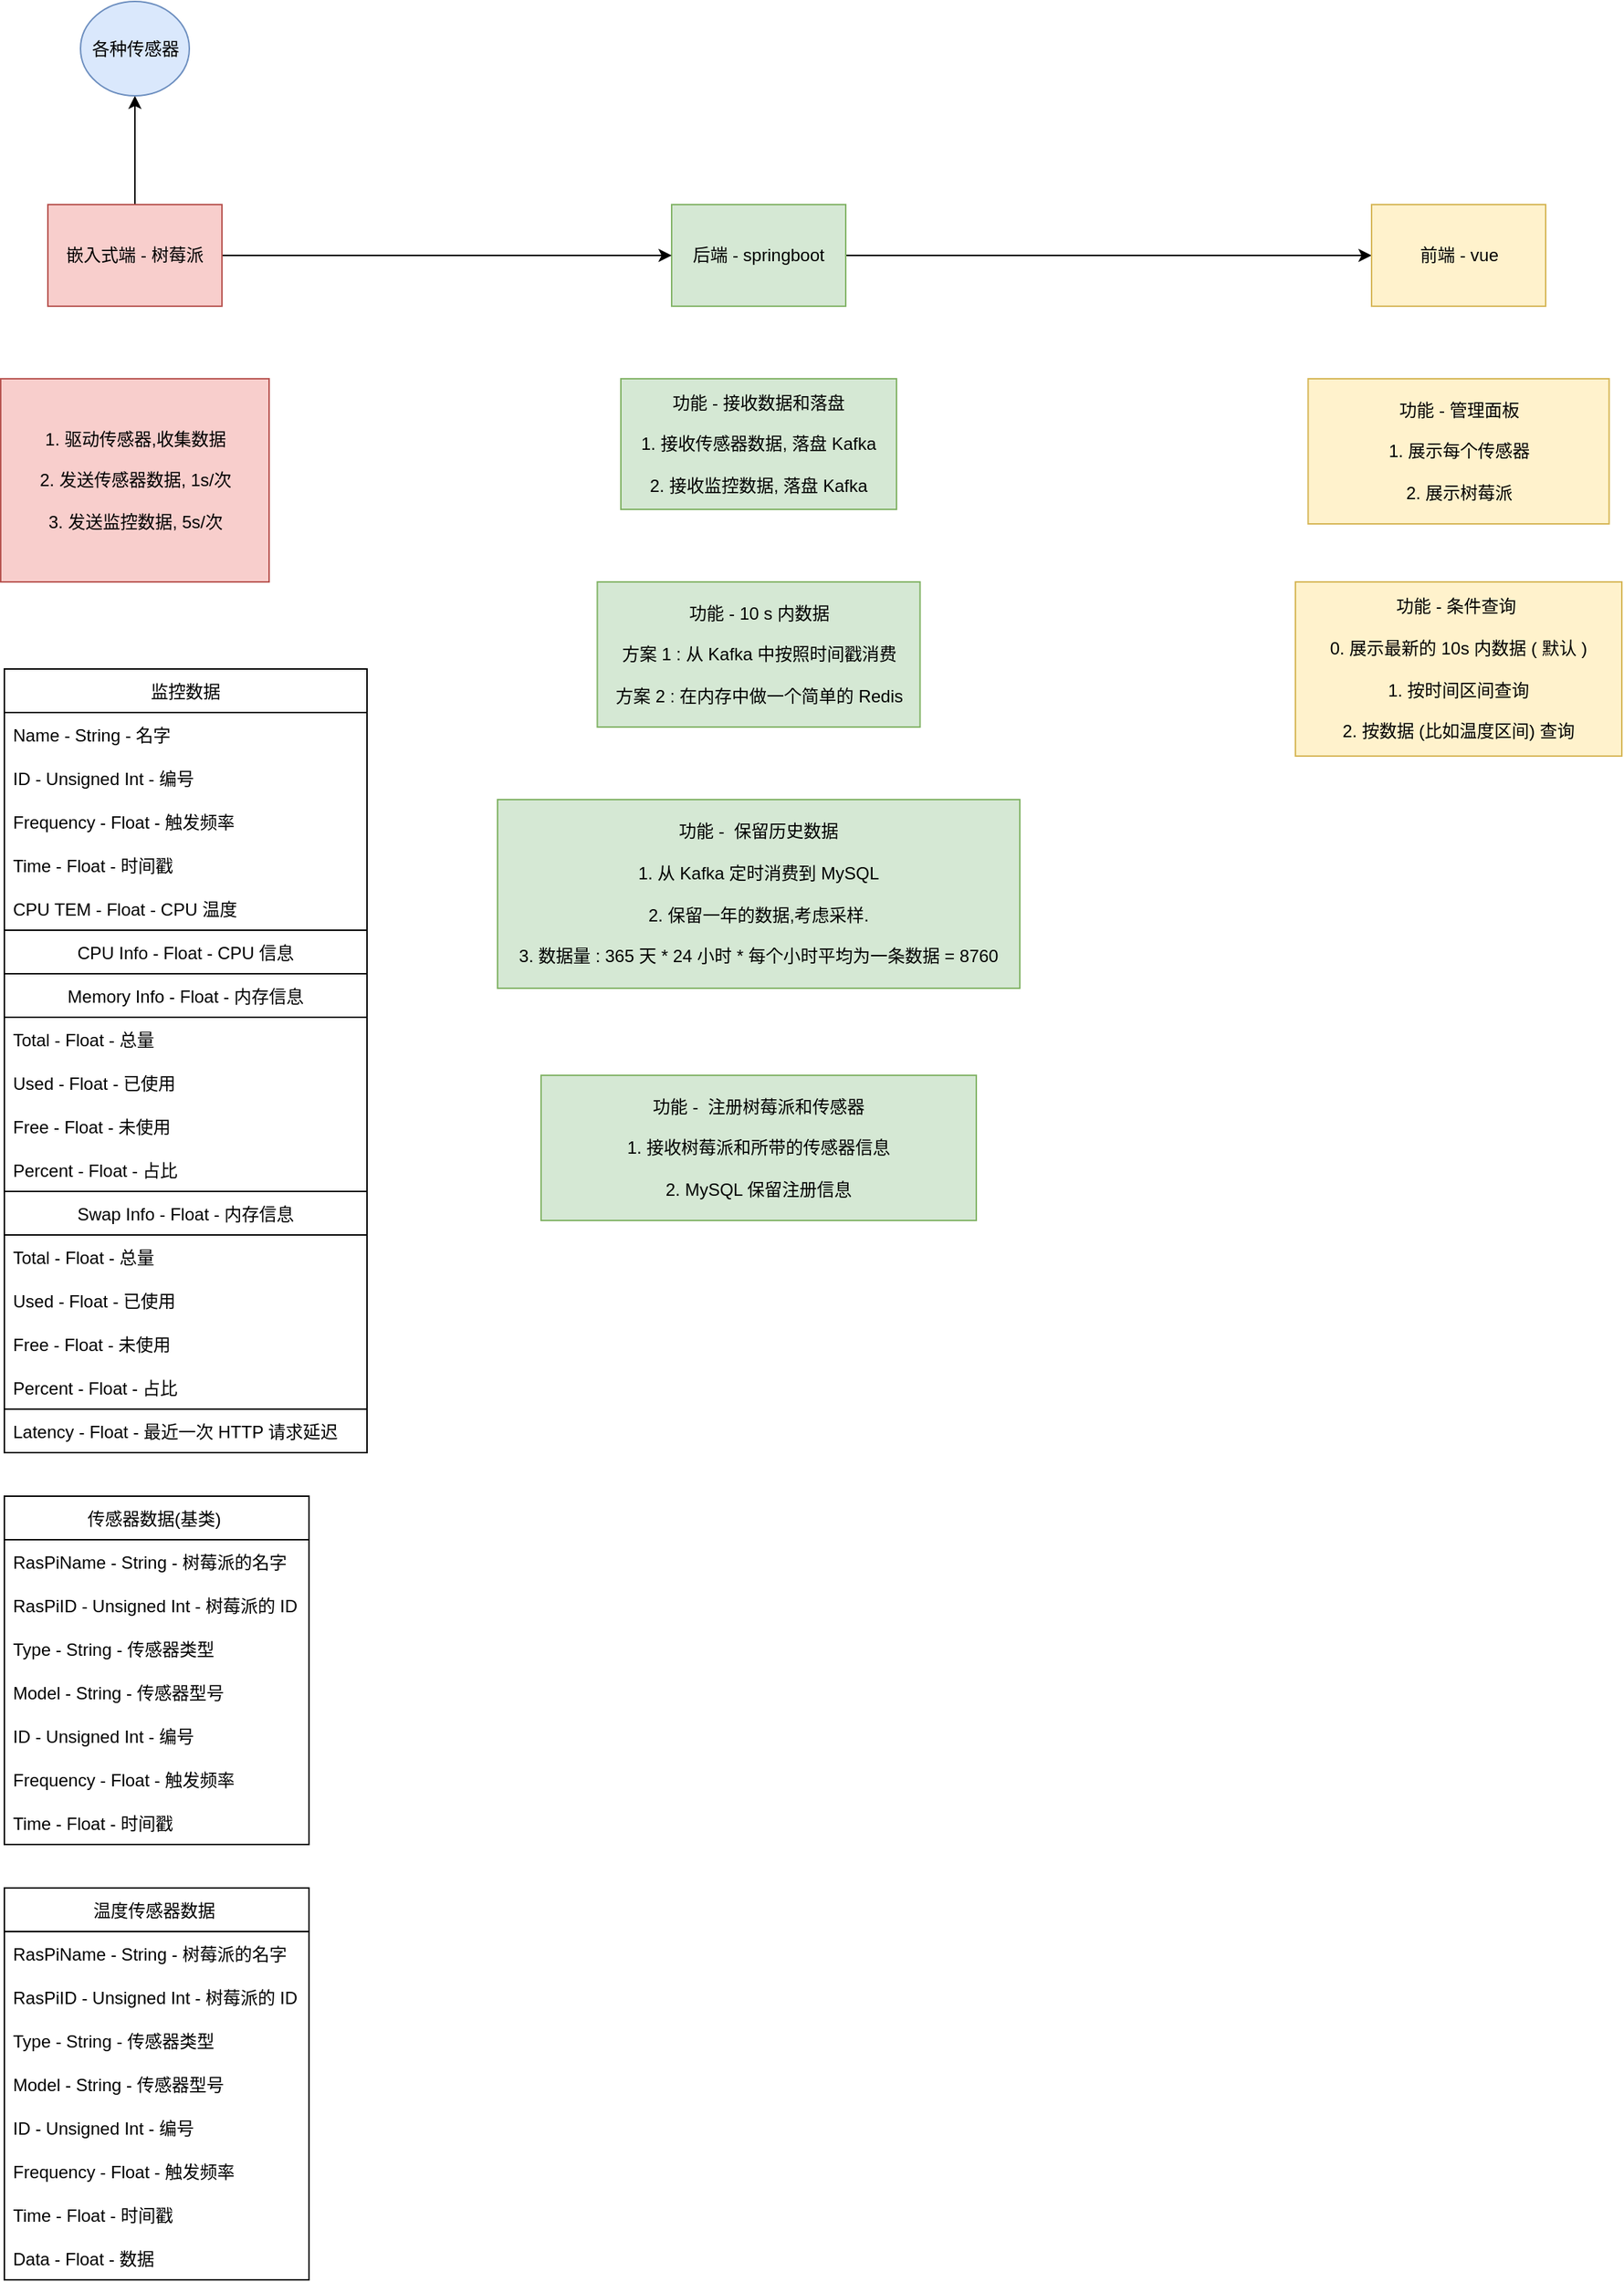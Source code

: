 <mxfile version="20.0.4" type="github">
  <diagram id="Cht4ok0Wk56tueQbOjkq" name="Page-1">
    <mxGraphModel dx="731" dy="428" grid="1" gridSize="10" guides="1" tooltips="1" connect="1" arrows="1" fold="1" page="1" pageScale="1" pageWidth="827" pageHeight="1169" math="0" shadow="0">
      <root>
        <mxCell id="0" />
        <mxCell id="1" parent="0" />
        <mxCell id="pxeNSs_42EhZOkFYyFny-7" value="" style="edgeStyle=orthogonalEdgeStyle;rounded=0;orthogonalLoop=1;jettySize=auto;html=1;" parent="1" source="9LxuOlLsE_SA18dy_-Iz-1" target="pxeNSs_42EhZOkFYyFny-6" edge="1">
          <mxGeometry relative="1" as="geometry" />
        </mxCell>
        <mxCell id="9LxuOlLsE_SA18dy_-Iz-1" value="后端 - springboot" style="rounded=0;whiteSpace=wrap;html=1;fillColor=#d5e8d4;strokeColor=#82b366;" parent="1" vertex="1">
          <mxGeometry x="470" y="200" width="120" height="70" as="geometry" />
        </mxCell>
        <mxCell id="pxeNSs_42EhZOkFYyFny-3" style="edgeStyle=orthogonalEdgeStyle;rounded=0;orthogonalLoop=1;jettySize=auto;html=1;" parent="1" source="pxeNSs_42EhZOkFYyFny-2" target="9LxuOlLsE_SA18dy_-Iz-1" edge="1">
          <mxGeometry relative="1" as="geometry" />
        </mxCell>
        <mxCell id="pxeNSs_42EhZOkFYyFny-5" value="" style="edgeStyle=orthogonalEdgeStyle;rounded=0;orthogonalLoop=1;jettySize=auto;html=1;" parent="1" source="pxeNSs_42EhZOkFYyFny-2" target="pxeNSs_42EhZOkFYyFny-4" edge="1">
          <mxGeometry relative="1" as="geometry" />
        </mxCell>
        <mxCell id="pxeNSs_42EhZOkFYyFny-2" value="嵌入式端 - 树莓派" style="rounded=0;whiteSpace=wrap;html=1;fillColor=#f8cecc;strokeColor=#b85450;" parent="1" vertex="1">
          <mxGeometry x="40" y="200" width="120" height="70" as="geometry" />
        </mxCell>
        <mxCell id="pxeNSs_42EhZOkFYyFny-4" value="各种传感器" style="ellipse;whiteSpace=wrap;html=1;fillColor=#dae8fc;strokeColor=#6c8ebf;rounded=0;" parent="1" vertex="1">
          <mxGeometry x="62.5" y="60" width="75" height="65" as="geometry" />
        </mxCell>
        <mxCell id="pxeNSs_42EhZOkFYyFny-6" value="前端 - vue" style="whiteSpace=wrap;html=1;fillColor=#fff2cc;strokeColor=#d6b656;rounded=0;" parent="1" vertex="1">
          <mxGeometry x="952.5" y="200" width="120" height="70" as="geometry" />
        </mxCell>
        <mxCell id="pxeNSs_42EhZOkFYyFny-8" value="1. 驱动传感器,收集数据&lt;br&gt;&lt;br&gt;2. 发送传感器数据, 1s/次&lt;br&gt;&lt;br&gt;3. 发送监控数据, 5s/次" style="rounded=0;whiteSpace=wrap;html=1;fillColor=#f8cecc;strokeColor=#b85450;" parent="1" vertex="1">
          <mxGeometry x="7.5" y="320" width="185" height="140" as="geometry" />
        </mxCell>
        <mxCell id="pxeNSs_42EhZOkFYyFny-13" value="功能 - 接收数据和落盘&lt;br&gt;&lt;br&gt;1. 接收传感器数据, 落盘 Kafka&lt;br&gt;&lt;br&gt;2. 接收监控数据, 落盘 Kafka" style="rounded=0;whiteSpace=wrap;html=1;fillColor=#d5e8d4;strokeColor=#82b366;" parent="1" vertex="1">
          <mxGeometry x="435" y="320" width="190" height="90" as="geometry" />
        </mxCell>
        <mxCell id="pxeNSs_42EhZOkFYyFny-15" value="功能 - 10 s 内数据&lt;br&gt;&lt;br&gt;方案 1 : 从 Kafka 中按照时间戳消费&lt;br&gt;&lt;br&gt;方案 2 : 在内存中做一个简单的 Redis" style="rounded=0;whiteSpace=wrap;html=1;fillColor=#d5e8d4;strokeColor=#82b366;" parent="1" vertex="1">
          <mxGeometry x="418.75" y="460" width="222.5" height="100" as="geometry" />
        </mxCell>
        <mxCell id="pxeNSs_42EhZOkFYyFny-16" value="功能 - 管理面板&lt;br&gt;&lt;br&gt;1. 展示每个传感器&lt;br&gt;&lt;br&gt;2. 展示树莓派" style="whiteSpace=wrap;html=1;fillColor=#fff2cc;strokeColor=#d6b656;rounded=0;" parent="1" vertex="1">
          <mxGeometry x="908.75" y="320" width="207.5" height="100" as="geometry" />
        </mxCell>
        <mxCell id="pxeNSs_42EhZOkFYyFny-17" value="功能 -&amp;nbsp; 保留历史数据&lt;br&gt;&lt;br&gt;1. 从 Kafka 定时消费到 MySQL&lt;br&gt;&lt;br&gt;2. 保留一年的数据,考虑采样.&lt;br&gt;&lt;br&gt;3. 数据量 : 365 天 * 24 小时 * 每个小时平均为一条数据 = 8760" style="rounded=0;whiteSpace=wrap;html=1;fillColor=#d5e8d4;strokeColor=#82b366;" parent="1" vertex="1">
          <mxGeometry x="350" y="610" width="360" height="130" as="geometry" />
        </mxCell>
        <mxCell id="pxeNSs_42EhZOkFYyFny-18" value="功能 - 条件查询&amp;nbsp;&lt;br&gt;&lt;br&gt;0. 展示最新的 10s 内数据 ( 默认 )&lt;br&gt;&lt;br&gt;1. 按时间区间查询&lt;br&gt;&lt;br&gt;2. 按数据 (比如温度区间) 查询" style="whiteSpace=wrap;html=1;fillColor=#fff2cc;strokeColor=#d6b656;rounded=0;" parent="1" vertex="1">
          <mxGeometry x="900" y="460" width="225" height="120" as="geometry" />
        </mxCell>
        <mxCell id="8SJZ8MJIFTa2VHCM2vhK-2" value="温度传感器数据 " style="swimlane;fontStyle=0;childLayout=stackLayout;horizontal=1;startSize=30;horizontalStack=0;resizeParent=1;resizeParentMax=0;resizeLast=0;collapsible=1;marginBottom=0;" parent="1" vertex="1">
          <mxGeometry x="10" y="1360" width="210" height="270" as="geometry" />
        </mxCell>
        <mxCell id="ZInBEveiPSGArA7NyB_d-1" value="RasPiName - String - 树莓派的名字" style="text;strokeColor=none;fillColor=none;align=left;verticalAlign=middle;spacingLeft=4;spacingRight=4;overflow=hidden;points=[[0,0.5],[1,0.5]];portConstraint=eastwest;rotatable=0;" parent="8SJZ8MJIFTa2VHCM2vhK-2" vertex="1">
          <mxGeometry y="30" width="210" height="30" as="geometry" />
        </mxCell>
        <mxCell id="ZInBEveiPSGArA7NyB_d-2" value="RasPiID - Unsigned Int - 树莓派的 ID" style="text;strokeColor=none;fillColor=none;align=left;verticalAlign=middle;spacingLeft=4;spacingRight=4;overflow=hidden;points=[[0,0.5],[1,0.5]];portConstraint=eastwest;rotatable=0;" parent="8SJZ8MJIFTa2VHCM2vhK-2" vertex="1">
          <mxGeometry y="60" width="210" height="30" as="geometry" />
        </mxCell>
        <mxCell id="8SJZ8MJIFTa2VHCM2vhK-3" value="Type - String - 传感器类型" style="text;strokeColor=none;fillColor=none;align=left;verticalAlign=middle;spacingLeft=4;spacingRight=4;overflow=hidden;points=[[0,0.5],[1,0.5]];portConstraint=eastwest;rotatable=0;" parent="8SJZ8MJIFTa2VHCM2vhK-2" vertex="1">
          <mxGeometry y="90" width="210" height="30" as="geometry" />
        </mxCell>
        <mxCell id="ZInBEveiPSGArA7NyB_d-4" value="Model - String - 传感器型号" style="text;strokeColor=none;fillColor=none;align=left;verticalAlign=middle;spacingLeft=4;spacingRight=4;overflow=hidden;points=[[0,0.5],[1,0.5]];portConstraint=eastwest;rotatable=0;" parent="8SJZ8MJIFTa2VHCM2vhK-2" vertex="1">
          <mxGeometry y="120" width="210" height="30" as="geometry" />
        </mxCell>
        <mxCell id="8SJZ8MJIFTa2VHCM2vhK-4" value="ID - Unsigned Int - 编号" style="text;strokeColor=none;fillColor=none;align=left;verticalAlign=middle;spacingLeft=4;spacingRight=4;overflow=hidden;points=[[0,0.5],[1,0.5]];portConstraint=eastwest;rotatable=0;" parent="8SJZ8MJIFTa2VHCM2vhK-2" vertex="1">
          <mxGeometry y="150" width="210" height="30" as="geometry" />
        </mxCell>
        <mxCell id="iH4tQgb9thjOPp_46ZLu-1" value="Frequency - Float - 触发频率" style="text;strokeColor=none;fillColor=none;align=left;verticalAlign=middle;spacingLeft=4;spacingRight=4;overflow=hidden;points=[[0,0.5],[1,0.5]];portConstraint=eastwest;rotatable=0;" parent="8SJZ8MJIFTa2VHCM2vhK-2" vertex="1">
          <mxGeometry y="180" width="210" height="30" as="geometry" />
        </mxCell>
        <mxCell id="8SJZ8MJIFTa2VHCM2vhK-5" value="Time - Float - 时间戳" style="text;strokeColor=none;fillColor=none;align=left;verticalAlign=middle;spacingLeft=4;spacingRight=4;overflow=hidden;points=[[0,0.5],[1,0.5]];portConstraint=eastwest;rotatable=0;" parent="8SJZ8MJIFTa2VHCM2vhK-2" vertex="1">
          <mxGeometry y="210" width="210" height="30" as="geometry" />
        </mxCell>
        <mxCell id="8SJZ8MJIFTa2VHCM2vhK-6" value="Data - Float - 数据" style="text;strokeColor=none;fillColor=none;align=left;verticalAlign=middle;spacingLeft=4;spacingRight=4;overflow=hidden;points=[[0,0.5],[1,0.5]];portConstraint=eastwest;rotatable=0;" parent="8SJZ8MJIFTa2VHCM2vhK-2" vertex="1">
          <mxGeometry y="240" width="210" height="30" as="geometry" />
        </mxCell>
        <mxCell id="8SJZ8MJIFTa2VHCM2vhK-7" value="监控数据" style="swimlane;fontStyle=0;childLayout=stackLayout;horizontal=1;startSize=30;horizontalStack=0;resizeParent=1;resizeParentMax=0;resizeLast=0;collapsible=1;marginBottom=0;" parent="1" vertex="1">
          <mxGeometry x="10" y="520" width="250" height="540" as="geometry" />
        </mxCell>
        <mxCell id="cNASxXU_QPt22wFQ8tFG-1" value="Name - String - 名字" style="text;strokeColor=none;fillColor=none;align=left;verticalAlign=middle;spacingLeft=4;spacingRight=4;overflow=hidden;points=[[0,0.5],[1,0.5]];portConstraint=eastwest;rotatable=0;" parent="8SJZ8MJIFTa2VHCM2vhK-7" vertex="1">
          <mxGeometry y="30" width="250" height="30" as="geometry" />
        </mxCell>
        <mxCell id="8SJZ8MJIFTa2VHCM2vhK-8" value="ID - Unsigned Int - 编号" style="text;strokeColor=none;fillColor=none;align=left;verticalAlign=middle;spacingLeft=4;spacingRight=4;overflow=hidden;points=[[0,0.5],[1,0.5]];portConstraint=eastwest;rotatable=0;" parent="8SJZ8MJIFTa2VHCM2vhK-7" vertex="1">
          <mxGeometry y="60" width="250" height="30" as="geometry" />
        </mxCell>
        <mxCell id="iH4tQgb9thjOPp_46ZLu-2" value="Frequency - Float - 触发频率" style="text;strokeColor=none;fillColor=none;align=left;verticalAlign=middle;spacingLeft=4;spacingRight=4;overflow=hidden;points=[[0,0.5],[1,0.5]];portConstraint=eastwest;rotatable=0;" parent="8SJZ8MJIFTa2VHCM2vhK-7" vertex="1">
          <mxGeometry y="90" width="250" height="30" as="geometry" />
        </mxCell>
        <mxCell id="8SJZ8MJIFTa2VHCM2vhK-9" value="Time - Float - 时间戳" style="text;strokeColor=none;fillColor=none;align=left;verticalAlign=middle;spacingLeft=4;spacingRight=4;overflow=hidden;points=[[0,0.5],[1,0.5]];portConstraint=eastwest;rotatable=0;" parent="8SJZ8MJIFTa2VHCM2vhK-7" vertex="1">
          <mxGeometry y="120" width="250" height="30" as="geometry" />
        </mxCell>
        <mxCell id="8SJZ8MJIFTa2VHCM2vhK-11" value="CPU TEM - Float - CPU 温度" style="text;strokeColor=none;fillColor=none;align=left;verticalAlign=middle;spacingLeft=4;spacingRight=4;overflow=hidden;points=[[0,0.5],[1,0.5]];portConstraint=eastwest;rotatable=0;" parent="8SJZ8MJIFTa2VHCM2vhK-7" vertex="1">
          <mxGeometry y="150" width="250" height="30" as="geometry" />
        </mxCell>
        <mxCell id="Co-SjIdyssQlqDi4l7I--7" value="CPU Info - Float - CPU 信息" style="swimlane;fontStyle=0;childLayout=stackLayout;horizontal=1;startSize=30;horizontalStack=0;resizeParent=1;resizeParentMax=0;resizeLast=0;collapsible=1;marginBottom=0;" vertex="1" collapsed="1" parent="8SJZ8MJIFTa2VHCM2vhK-7">
          <mxGeometry y="180" width="250" height="30" as="geometry">
            <mxRectangle x="10" y="840" width="250" height="150" as="alternateBounds" />
          </mxGeometry>
        </mxCell>
        <mxCell id="Co-SjIdyssQlqDi4l7I--8" value="Name - String - CPU 名字" style="text;strokeColor=none;fillColor=none;align=left;verticalAlign=middle;spacingLeft=4;spacingRight=4;overflow=hidden;points=[[0,0.5],[1,0.5]];portConstraint=eastwest;rotatable=0;" vertex="1" parent="Co-SjIdyssQlqDi4l7I--7">
          <mxGeometry y="30" width="250" height="30" as="geometry" />
        </mxCell>
        <mxCell id="Co-SjIdyssQlqDi4l7I--9" value="CPU Usage - Float - CPU 平均使用率" style="text;strokeColor=none;fillColor=none;align=left;verticalAlign=middle;spacingLeft=4;spacingRight=4;overflow=hidden;points=[[0,0.5],[1,0.5]];portConstraint=eastwest;rotatable=0;" vertex="1" parent="Co-SjIdyssQlqDi4l7I--7">
          <mxGeometry y="60" width="250" height="30" as="geometry" />
        </mxCell>
        <mxCell id="Co-SjIdyssQlqDi4l7I--10" value="CPU Per Usage - Float - 每个 CPU 使用率" style="text;strokeColor=none;fillColor=none;align=left;verticalAlign=middle;spacingLeft=4;spacingRight=4;overflow=hidden;points=[[0,0.5],[1,0.5]];portConstraint=eastwest;rotatable=0;" vertex="1" parent="Co-SjIdyssQlqDi4l7I--7">
          <mxGeometry y="90" width="250" height="30" as="geometry" />
        </mxCell>
        <mxCell id="Co-SjIdyssQlqDi4l7I--11" value="CPU Logic Core - Int - 逻辑核心数" style="text;strokeColor=none;fillColor=none;align=left;verticalAlign=middle;spacingLeft=4;spacingRight=4;overflow=hidden;points=[[0,0.5],[1,0.5]];portConstraint=eastwest;rotatable=0;" vertex="1" parent="Co-SjIdyssQlqDi4l7I--7">
          <mxGeometry y="120" width="250" height="30" as="geometry" />
        </mxCell>
        <mxCell id="Co-SjIdyssQlqDi4l7I--12" value="Memory Info - Float - 内存信息" style="swimlane;fontStyle=0;childLayout=stackLayout;horizontal=1;startSize=30;horizontalStack=0;resizeParent=1;resizeParentMax=0;resizeLast=0;collapsible=1;marginBottom=0;" vertex="1" parent="8SJZ8MJIFTa2VHCM2vhK-7">
          <mxGeometry y="210" width="250" height="150" as="geometry">
            <mxRectangle y="210" width="250" height="30" as="alternateBounds" />
          </mxGeometry>
        </mxCell>
        <mxCell id="Co-SjIdyssQlqDi4l7I--13" value="Total - Float - 总量" style="text;strokeColor=none;fillColor=none;align=left;verticalAlign=middle;spacingLeft=4;spacingRight=4;overflow=hidden;points=[[0,0.5],[1,0.5]];portConstraint=eastwest;rotatable=0;" vertex="1" parent="Co-SjIdyssQlqDi4l7I--12">
          <mxGeometry y="30" width="250" height="30" as="geometry" />
        </mxCell>
        <mxCell id="Co-SjIdyssQlqDi4l7I--14" value="Used - Float - 已使用" style="text;strokeColor=none;fillColor=none;align=left;verticalAlign=middle;spacingLeft=4;spacingRight=4;overflow=hidden;points=[[0,0.5],[1,0.5]];portConstraint=eastwest;rotatable=0;" vertex="1" parent="Co-SjIdyssQlqDi4l7I--12">
          <mxGeometry y="60" width="250" height="30" as="geometry" />
        </mxCell>
        <mxCell id="Co-SjIdyssQlqDi4l7I--15" value="Free - Float - 未使用" style="text;strokeColor=none;fillColor=none;align=left;verticalAlign=middle;spacingLeft=4;spacingRight=4;overflow=hidden;points=[[0,0.5],[1,0.5]];portConstraint=eastwest;rotatable=0;" vertex="1" parent="Co-SjIdyssQlqDi4l7I--12">
          <mxGeometry y="90" width="250" height="30" as="geometry" />
        </mxCell>
        <mxCell id="Co-SjIdyssQlqDi4l7I--20" value="Percent - Float - 占比" style="text;strokeColor=none;fillColor=none;align=left;verticalAlign=middle;spacingLeft=4;spacingRight=4;overflow=hidden;points=[[0,0.5],[1,0.5]];portConstraint=eastwest;rotatable=0;" vertex="1" parent="Co-SjIdyssQlqDi4l7I--12">
          <mxGeometry y="120" width="250" height="30" as="geometry" />
        </mxCell>
        <mxCell id="Co-SjIdyssQlqDi4l7I--21" value="Swap Info - Float - 内存信息" style="swimlane;fontStyle=0;childLayout=stackLayout;horizontal=1;startSize=30;horizontalStack=0;resizeParent=1;resizeParentMax=0;resizeLast=0;collapsible=1;marginBottom=0;" vertex="1" parent="8SJZ8MJIFTa2VHCM2vhK-7">
          <mxGeometry y="360" width="250" height="150" as="geometry">
            <mxRectangle y="210" width="250" height="30" as="alternateBounds" />
          </mxGeometry>
        </mxCell>
        <mxCell id="Co-SjIdyssQlqDi4l7I--22" value="Total - Float - 总量" style="text;strokeColor=none;fillColor=none;align=left;verticalAlign=middle;spacingLeft=4;spacingRight=4;overflow=hidden;points=[[0,0.5],[1,0.5]];portConstraint=eastwest;rotatable=0;" vertex="1" parent="Co-SjIdyssQlqDi4l7I--21">
          <mxGeometry y="30" width="250" height="30" as="geometry" />
        </mxCell>
        <mxCell id="Co-SjIdyssQlqDi4l7I--23" value="Used - Float - 已使用" style="text;strokeColor=none;fillColor=none;align=left;verticalAlign=middle;spacingLeft=4;spacingRight=4;overflow=hidden;points=[[0,0.5],[1,0.5]];portConstraint=eastwest;rotatable=0;" vertex="1" parent="Co-SjIdyssQlqDi4l7I--21">
          <mxGeometry y="60" width="250" height="30" as="geometry" />
        </mxCell>
        <mxCell id="Co-SjIdyssQlqDi4l7I--24" value="Free - Float - 未使用" style="text;strokeColor=none;fillColor=none;align=left;verticalAlign=middle;spacingLeft=4;spacingRight=4;overflow=hidden;points=[[0,0.5],[1,0.5]];portConstraint=eastwest;rotatable=0;" vertex="1" parent="Co-SjIdyssQlqDi4l7I--21">
          <mxGeometry y="90" width="250" height="30" as="geometry" />
        </mxCell>
        <mxCell id="Co-SjIdyssQlqDi4l7I--25" value="Percent - Float - 占比" style="text;strokeColor=none;fillColor=none;align=left;verticalAlign=middle;spacingLeft=4;spacingRight=4;overflow=hidden;points=[[0,0.5],[1,0.5]];portConstraint=eastwest;rotatable=0;" vertex="1" parent="Co-SjIdyssQlqDi4l7I--21">
          <mxGeometry y="120" width="250" height="30" as="geometry" />
        </mxCell>
        <mxCell id="8SJZ8MJIFTa2VHCM2vhK-13" value="Latency - Float - 最近一次 HTTP 请求延迟" style="text;strokeColor=none;fillColor=none;align=left;verticalAlign=middle;spacingLeft=4;spacingRight=4;overflow=hidden;points=[[0,0.5],[1,0.5]];portConstraint=eastwest;rotatable=0;" parent="8SJZ8MJIFTa2VHCM2vhK-7" vertex="1">
          <mxGeometry y="510" width="250" height="30" as="geometry" />
        </mxCell>
        <mxCell id="ZInBEveiPSGArA7NyB_d-3" value="功能 -&amp;nbsp; 注册树莓派和传感器&lt;br&gt;&lt;br&gt;1. 接收树莓派和所带的传感器信息&lt;br&gt;&lt;br&gt;2. MySQL 保留注册信息" style="rounded=0;whiteSpace=wrap;html=1;fillColor=#d5e8d4;strokeColor=#82b366;" parent="1" vertex="1">
          <mxGeometry x="380" y="800" width="300" height="100" as="geometry" />
        </mxCell>
        <mxCell id="iH4tQgb9thjOPp_46ZLu-3" value="传感器数据(基类) " style="swimlane;fontStyle=0;childLayout=stackLayout;horizontal=1;startSize=30;horizontalStack=0;resizeParent=1;resizeParentMax=0;resizeLast=0;collapsible=1;marginBottom=0;" parent="1" vertex="1">
          <mxGeometry x="10" y="1090" width="210" height="240" as="geometry" />
        </mxCell>
        <mxCell id="iH4tQgb9thjOPp_46ZLu-4" value="RasPiName - String - 树莓派的名字" style="text;strokeColor=none;fillColor=none;align=left;verticalAlign=middle;spacingLeft=4;spacingRight=4;overflow=hidden;points=[[0,0.5],[1,0.5]];portConstraint=eastwest;rotatable=0;" parent="iH4tQgb9thjOPp_46ZLu-3" vertex="1">
          <mxGeometry y="30" width="210" height="30" as="geometry" />
        </mxCell>
        <mxCell id="iH4tQgb9thjOPp_46ZLu-5" value="RasPiID - Unsigned Int - 树莓派的 ID" style="text;strokeColor=none;fillColor=none;align=left;verticalAlign=middle;spacingLeft=4;spacingRight=4;overflow=hidden;points=[[0,0.5],[1,0.5]];portConstraint=eastwest;rotatable=0;" parent="iH4tQgb9thjOPp_46ZLu-3" vertex="1">
          <mxGeometry y="60" width="210" height="30" as="geometry" />
        </mxCell>
        <mxCell id="iH4tQgb9thjOPp_46ZLu-6" value="Type - String - 传感器类型" style="text;strokeColor=none;fillColor=none;align=left;verticalAlign=middle;spacingLeft=4;spacingRight=4;overflow=hidden;points=[[0,0.5],[1,0.5]];portConstraint=eastwest;rotatable=0;" parent="iH4tQgb9thjOPp_46ZLu-3" vertex="1">
          <mxGeometry y="90" width="210" height="30" as="geometry" />
        </mxCell>
        <mxCell id="iH4tQgb9thjOPp_46ZLu-7" value="Model - String - 传感器型号" style="text;strokeColor=none;fillColor=none;align=left;verticalAlign=middle;spacingLeft=4;spacingRight=4;overflow=hidden;points=[[0,0.5],[1,0.5]];portConstraint=eastwest;rotatable=0;" parent="iH4tQgb9thjOPp_46ZLu-3" vertex="1">
          <mxGeometry y="120" width="210" height="30" as="geometry" />
        </mxCell>
        <mxCell id="iH4tQgb9thjOPp_46ZLu-8" value="ID - Unsigned Int - 编号" style="text;strokeColor=none;fillColor=none;align=left;verticalAlign=middle;spacingLeft=4;spacingRight=4;overflow=hidden;points=[[0,0.5],[1,0.5]];portConstraint=eastwest;rotatable=0;" parent="iH4tQgb9thjOPp_46ZLu-3" vertex="1">
          <mxGeometry y="150" width="210" height="30" as="geometry" />
        </mxCell>
        <mxCell id="iH4tQgb9thjOPp_46ZLu-9" value="Frequency - Float - 触发频率" style="text;strokeColor=none;fillColor=none;align=left;verticalAlign=middle;spacingLeft=4;spacingRight=4;overflow=hidden;points=[[0,0.5],[1,0.5]];portConstraint=eastwest;rotatable=0;" parent="iH4tQgb9thjOPp_46ZLu-3" vertex="1">
          <mxGeometry y="180" width="210" height="30" as="geometry" />
        </mxCell>
        <mxCell id="iH4tQgb9thjOPp_46ZLu-10" value="Time - Float - 时间戳" style="text;strokeColor=none;fillColor=none;align=left;verticalAlign=middle;spacingLeft=4;spacingRight=4;overflow=hidden;points=[[0,0.5],[1,0.5]];portConstraint=eastwest;rotatable=0;" parent="iH4tQgb9thjOPp_46ZLu-3" vertex="1">
          <mxGeometry y="210" width="210" height="30" as="geometry" />
        </mxCell>
      </root>
    </mxGraphModel>
  </diagram>
</mxfile>
